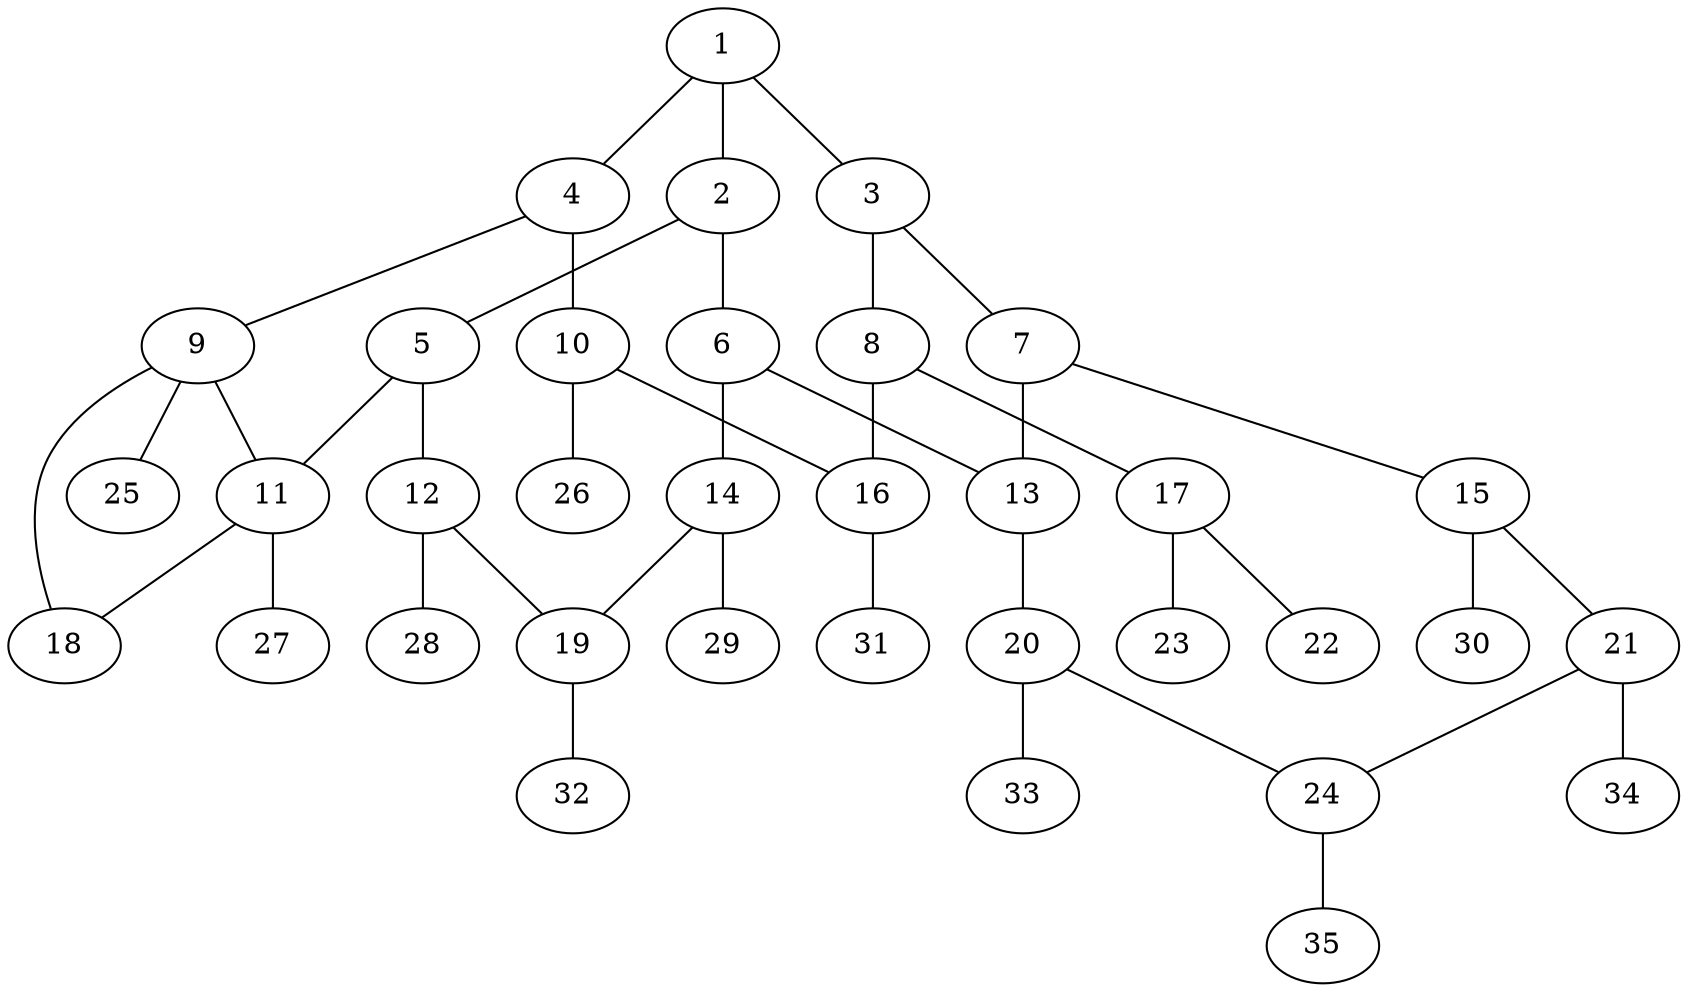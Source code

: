 graph molecule_1468 {
	1	 [chem=C];
	2	 [chem=C];
	1 -- 2	 [valence=1];
	3	 [chem=C];
	1 -- 3	 [valence=2];
	4	 [chem=C];
	1 -- 4	 [valence=1];
	5	 [chem=C];
	2 -- 5	 [valence=2];
	6	 [chem=C];
	2 -- 6	 [valence=1];
	7	 [chem=C];
	3 -- 7	 [valence=1];
	8	 [chem=C];
	3 -- 8	 [valence=1];
	9	 [chem=C];
	4 -- 9	 [valence=1];
	10	 [chem=C];
	4 -- 10	 [valence=2];
	11	 [chem=C];
	5 -- 11	 [valence=1];
	12	 [chem=C];
	5 -- 12	 [valence=1];
	13	 [chem=C];
	6 -- 13	 [valence=1];
	14	 [chem=C];
	6 -- 14	 [valence=2];
	7 -- 13	 [valence=2];
	15	 [chem=C];
	7 -- 15	 [valence=1];
	16	 [chem=C];
	8 -- 16	 [valence=2];
	17	 [chem=N];
	8 -- 17	 [valence=1];
	9 -- 11	 [valence=1];
	18	 [chem=O];
	9 -- 18	 [valence=1];
	25	 [chem=H];
	9 -- 25	 [valence=1];
	10 -- 16	 [valence=1];
	26	 [chem=H];
	10 -- 26	 [valence=1];
	11 -- 18	 [valence=1];
	27	 [chem=H];
	11 -- 27	 [valence=1];
	19	 [chem=C];
	12 -- 19	 [valence=2];
	28	 [chem=H];
	12 -- 28	 [valence=1];
	20	 [chem=C];
	13 -- 20	 [valence=1];
	14 -- 19	 [valence=1];
	29	 [chem=H];
	14 -- 29	 [valence=1];
	21	 [chem=C];
	15 -- 21	 [valence=2];
	30	 [chem=H];
	15 -- 30	 [valence=1];
	31	 [chem=H];
	16 -- 31	 [valence=1];
	22	 [chem=O];
	17 -- 22	 [valence=2];
	23	 [chem=O];
	17 -- 23	 [valence=1];
	32	 [chem=H];
	19 -- 32	 [valence=1];
	24	 [chem=C];
	20 -- 24	 [valence=2];
	33	 [chem=H];
	20 -- 33	 [valence=1];
	21 -- 24	 [valence=1];
	34	 [chem=H];
	21 -- 34	 [valence=1];
	35	 [chem=H];
	24 -- 35	 [valence=1];
}
